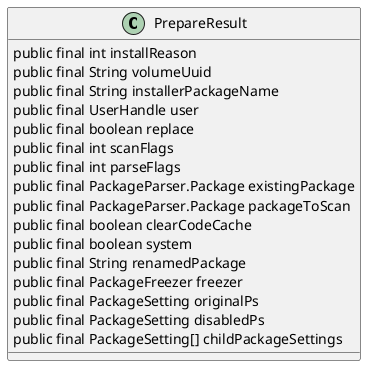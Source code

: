 @startuml package-install-class-2

class PrepareResult {
    public final int installReason
    public final String volumeUuid
    public final String installerPackageName
    public final UserHandle user
    public final boolean replace
    public final int scanFlags
    public final int parseFlags
    public final PackageParser.Package existingPackage
    public final PackageParser.Package packageToScan
    public final boolean clearCodeCache
    public final boolean system
    public final String renamedPackage
    public final PackageFreezer freezer
    public final PackageSetting originalPs
    public final PackageSetting disabledPs
    public final PackageSetting[] childPackageSettings   
}
@enduml
